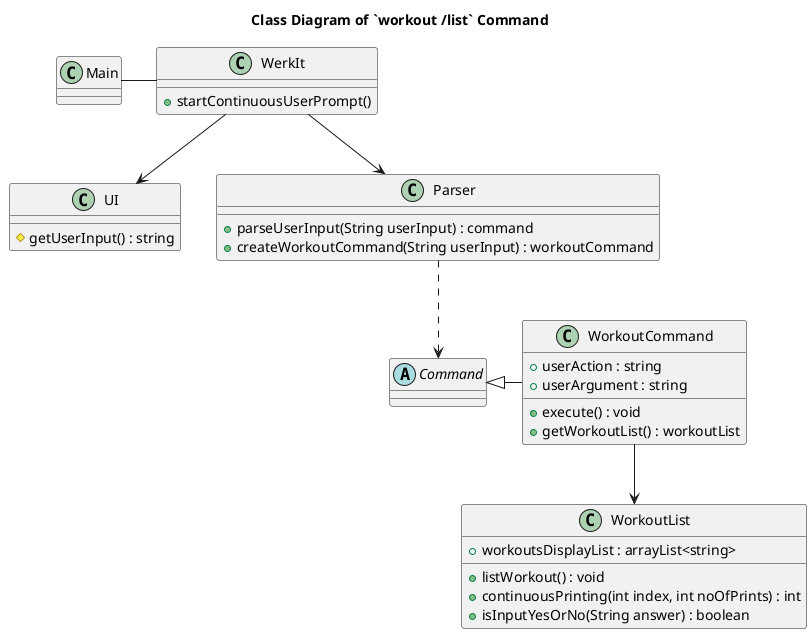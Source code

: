 @startuml
'https://plantuml.com/class-diagram


title Class Diagram of `workout /list` Command

Main - WerkIt
WerkIt --> UI
WerkIt --> Parser

Command <|- WorkoutCommand
Parser ..> Command
WorkoutCommand --> WorkoutList

class WerkIt {
+ startContinuousUserPrompt()
}

abstract Command {

}

class Main {

}

class WorkoutCommand {
+ userAction : string
+ userArgument : string
+ execute() : void
+  getWorkoutList() : workoutList
}

class UI {
# getUserInput() : string
}

class Parser {
+ parseUserInput(String userInput) : command
+ createWorkoutCommand(String userInput) : workoutCommand
}

class WorkoutList {
+ workoutsDisplayList : arrayList<string>
+ listWorkout() : void
+ continuousPrinting(int index, int noOfPrints) : int
+ isInputYesOrNo(String answer) : boolean
}
@enduml